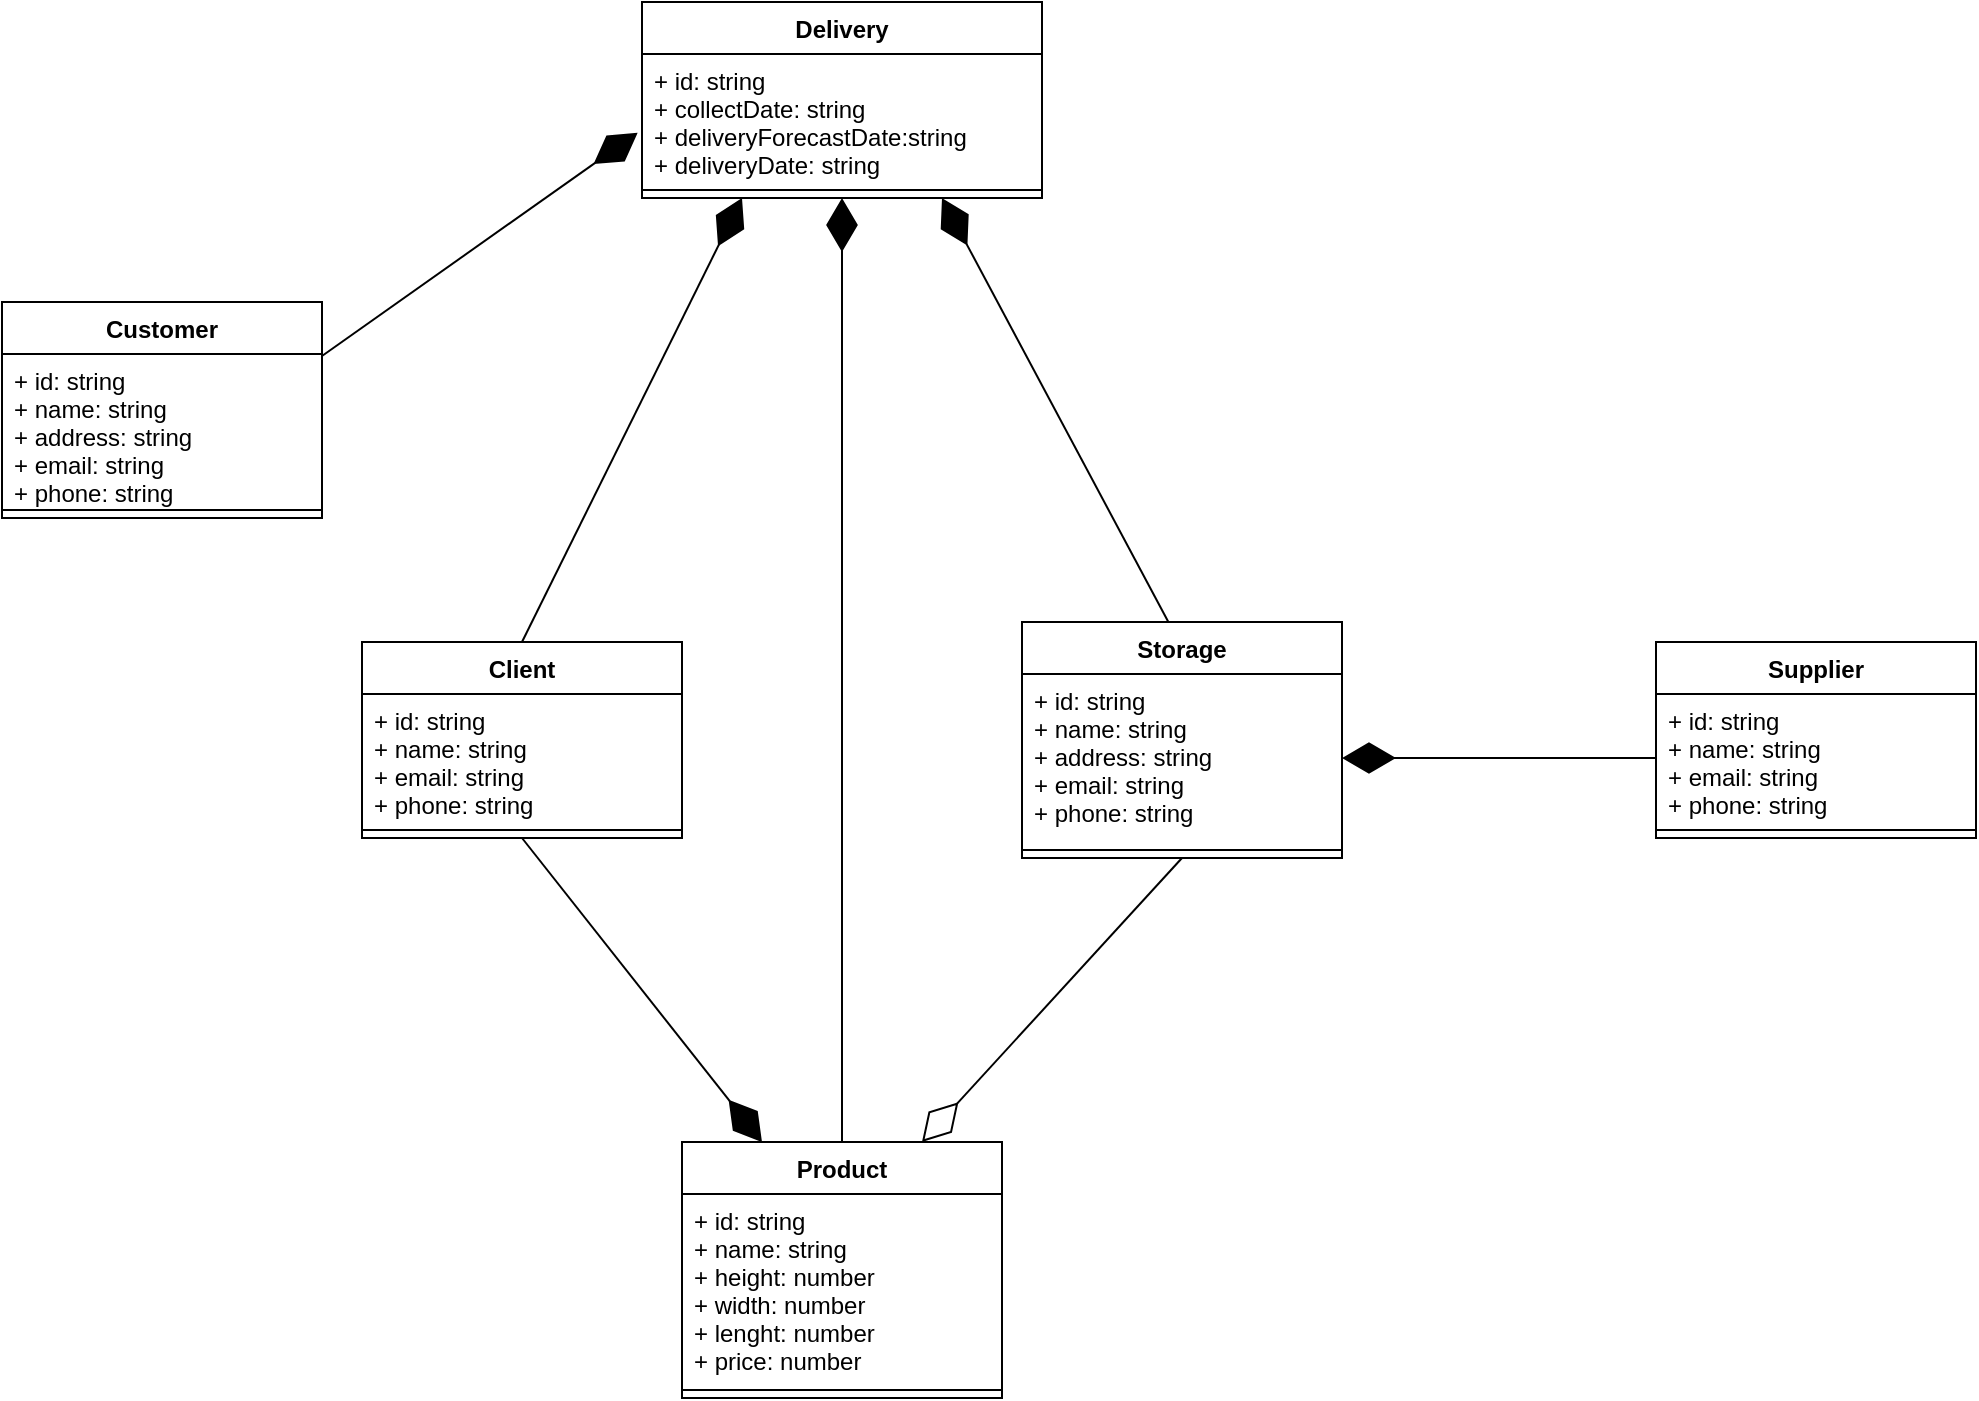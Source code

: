 <mxfile version="18.0.7" type="device"><diagram id="Moy3XPFkBIOXcfnxiWET" name="Page-1"><mxGraphModel dx="2692" dy="2877" grid="1" gridSize="10" guides="1" tooltips="1" connect="1" arrows="1" fold="1" page="1" pageScale="1" pageWidth="827" pageHeight="1169" math="0" shadow="0"><root><mxCell id="0"/><mxCell id="1" parent="0"/><mxCell id="1jevYTBRrVdFR1VZX79b-1" value="Delivery" style="swimlane;fontStyle=1;align=center;verticalAlign=top;childLayout=stackLayout;horizontal=1;startSize=26;horizontalStack=0;resizeParent=1;resizeParentMax=0;resizeLast=0;collapsible=1;marginBottom=0;" parent="1" vertex="1"><mxGeometry x="-920" y="-2150" width="200" height="98" as="geometry"/></mxCell><mxCell id="1jevYTBRrVdFR1VZX79b-2" value="+ id: string&#10;+ collectDate: string&#10;+ deliveryForecastDate:string&#10;+ deliveryDate: string&#10;" style="text;strokeColor=none;fillColor=none;align=left;verticalAlign=top;spacingLeft=4;spacingRight=4;overflow=hidden;rotatable=0;points=[[0,0.5],[1,0.5]];portConstraint=eastwest;" parent="1jevYTBRrVdFR1VZX79b-1" vertex="1"><mxGeometry y="26" width="200" height="64" as="geometry"/></mxCell><mxCell id="1jevYTBRrVdFR1VZX79b-3" value="" style="line;strokeWidth=1;fillColor=none;align=left;verticalAlign=middle;spacingTop=-1;spacingLeft=3;spacingRight=3;rotatable=0;labelPosition=right;points=[];portConstraint=eastwest;" parent="1jevYTBRrVdFR1VZX79b-1" vertex="1"><mxGeometry y="90" width="200" height="8" as="geometry"/></mxCell><mxCell id="1jevYTBRrVdFR1VZX79b-4" value="Client" style="swimlane;fontStyle=1;align=center;verticalAlign=top;childLayout=stackLayout;horizontal=1;startSize=26;horizontalStack=0;resizeParent=1;resizeParentMax=0;resizeLast=0;collapsible=1;marginBottom=0;" parent="1" vertex="1"><mxGeometry x="-1060" y="-1830" width="160" height="98" as="geometry"/></mxCell><mxCell id="1jevYTBRrVdFR1VZX79b-5" value="+ id: string&#10;+ name: string&#10;+ email: string&#10;+ phone: string" style="text;strokeColor=none;fillColor=none;align=left;verticalAlign=top;spacingLeft=4;spacingRight=4;overflow=hidden;rotatable=0;points=[[0,0.5],[1,0.5]];portConstraint=eastwest;" parent="1jevYTBRrVdFR1VZX79b-4" vertex="1"><mxGeometry y="26" width="160" height="64" as="geometry"/></mxCell><mxCell id="1jevYTBRrVdFR1VZX79b-6" value="" style="line;strokeWidth=1;fillColor=none;align=left;verticalAlign=middle;spacingTop=-1;spacingLeft=3;spacingRight=3;rotatable=0;labelPosition=right;points=[];portConstraint=eastwest;" parent="1jevYTBRrVdFR1VZX79b-4" vertex="1"><mxGeometry y="90" width="160" height="8" as="geometry"/></mxCell><mxCell id="1jevYTBRrVdFR1VZX79b-7" value="Customer" style="swimlane;fontStyle=1;align=center;verticalAlign=top;childLayout=stackLayout;horizontal=1;startSize=26;horizontalStack=0;resizeParent=1;resizeParentMax=0;resizeLast=0;collapsible=1;marginBottom=0;" parent="1" vertex="1"><mxGeometry x="-1240" y="-2000" width="160" height="108" as="geometry"/></mxCell><mxCell id="1jevYTBRrVdFR1VZX79b-8" value="+ id: string&#10;+ name: string&#10;+ address: string&#10;+ email: string&#10;+ phone: string" style="text;strokeColor=none;fillColor=none;align=left;verticalAlign=top;spacingLeft=4;spacingRight=4;overflow=hidden;rotatable=0;points=[[0,0.5],[1,0.5]];portConstraint=eastwest;" parent="1jevYTBRrVdFR1VZX79b-7" vertex="1"><mxGeometry y="26" width="160" height="74" as="geometry"/></mxCell><mxCell id="1jevYTBRrVdFR1VZX79b-9" value="" style="line;strokeWidth=1;fillColor=none;align=left;verticalAlign=middle;spacingTop=-1;spacingLeft=3;spacingRight=3;rotatable=0;labelPosition=right;points=[];portConstraint=eastwest;" parent="1jevYTBRrVdFR1VZX79b-7" vertex="1"><mxGeometry y="100" width="160" height="8" as="geometry"/></mxCell><mxCell id="1jevYTBRrVdFR1VZX79b-10" value="Storage" style="swimlane;fontStyle=1;align=center;verticalAlign=top;childLayout=stackLayout;horizontal=1;startSize=26;horizontalStack=0;resizeParent=1;resizeParentMax=0;resizeLast=0;collapsible=1;marginBottom=0;" parent="1" vertex="1"><mxGeometry x="-730" y="-1840" width="160" height="118" as="geometry"/></mxCell><mxCell id="1jevYTBRrVdFR1VZX79b-11" value="+ id: string&#10;+ name: string&#10;+ address: string&#10;+ email: string&#10;+ phone: string" style="text;strokeColor=none;fillColor=none;align=left;verticalAlign=top;spacingLeft=4;spacingRight=4;overflow=hidden;rotatable=0;points=[[0,0.5],[1,0.5]];portConstraint=eastwest;" parent="1jevYTBRrVdFR1VZX79b-10" vertex="1"><mxGeometry y="26" width="160" height="84" as="geometry"/></mxCell><mxCell id="1jevYTBRrVdFR1VZX79b-12" value="" style="line;strokeWidth=1;fillColor=none;align=left;verticalAlign=middle;spacingTop=-1;spacingLeft=3;spacingRight=3;rotatable=0;labelPosition=right;points=[];portConstraint=eastwest;" parent="1jevYTBRrVdFR1VZX79b-10" vertex="1"><mxGeometry y="110" width="160" height="8" as="geometry"/></mxCell><mxCell id="1jevYTBRrVdFR1VZX79b-13" value="Supplier" style="swimlane;fontStyle=1;align=center;verticalAlign=top;childLayout=stackLayout;horizontal=1;startSize=26;horizontalStack=0;resizeParent=1;resizeParentMax=0;resizeLast=0;collapsible=1;marginBottom=0;" parent="1" vertex="1"><mxGeometry x="-413" y="-1830" width="160" height="98" as="geometry"/></mxCell><mxCell id="1jevYTBRrVdFR1VZX79b-14" value="+ id: string&#10;+ name: string&#10;+ email: string&#10;+ phone: string" style="text;strokeColor=none;fillColor=none;align=left;verticalAlign=top;spacingLeft=4;spacingRight=4;overflow=hidden;rotatable=0;points=[[0,0.5],[1,0.5]];portConstraint=eastwest;" parent="1jevYTBRrVdFR1VZX79b-13" vertex="1"><mxGeometry y="26" width="160" height="64" as="geometry"/></mxCell><mxCell id="1jevYTBRrVdFR1VZX79b-15" value="" style="line;strokeWidth=1;fillColor=none;align=left;verticalAlign=middle;spacingTop=-1;spacingLeft=3;spacingRight=3;rotatable=0;labelPosition=right;points=[];portConstraint=eastwest;" parent="1jevYTBRrVdFR1VZX79b-13" vertex="1"><mxGeometry y="90" width="160" height="8" as="geometry"/></mxCell><mxCell id="1jevYTBRrVdFR1VZX79b-16" value="Product" style="swimlane;fontStyle=1;align=center;verticalAlign=top;childLayout=stackLayout;horizontal=1;startSize=26;horizontalStack=0;resizeParent=1;resizeParentMax=0;resizeLast=0;collapsible=1;marginBottom=0;" parent="1" vertex="1"><mxGeometry x="-900" y="-1580" width="160" height="128" as="geometry"/></mxCell><mxCell id="1jevYTBRrVdFR1VZX79b-17" value="+ id: string&#10;+ name: string&#10;+ height: number&#10;+ width: number&#10;+ lenght: number&#10;+ price: number" style="text;strokeColor=none;fillColor=none;align=left;verticalAlign=top;spacingLeft=4;spacingRight=4;overflow=hidden;rotatable=0;points=[[0,0.5],[1,0.5]];portConstraint=eastwest;" parent="1jevYTBRrVdFR1VZX79b-16" vertex="1"><mxGeometry y="26" width="160" height="94" as="geometry"/></mxCell><mxCell id="1jevYTBRrVdFR1VZX79b-18" value="" style="line;strokeWidth=1;fillColor=none;align=left;verticalAlign=middle;spacingTop=-1;spacingLeft=3;spacingRight=3;rotatable=0;labelPosition=right;points=[];portConstraint=eastwest;" parent="1jevYTBRrVdFR1VZX79b-16" vertex="1"><mxGeometry y="120" width="160" height="8" as="geometry"/></mxCell><mxCell id="_0SUqT_6v8pPe9wf4707-5" value="" style="endArrow=diamondThin;endFill=0;endSize=24;html=1;rounded=0;entryX=0.75;entryY=0;entryDx=0;entryDy=0;exitX=0.5;exitY=1;exitDx=0;exitDy=0;" parent="1" source="1jevYTBRrVdFR1VZX79b-10" target="1jevYTBRrVdFR1VZX79b-16" edge="1"><mxGeometry width="160" relative="1" as="geometry"><mxPoint x="-1330" y="-1840" as="sourcePoint"/><mxPoint x="-1170" y="-1840" as="targetPoint"/></mxGeometry></mxCell><mxCell id="_0SUqT_6v8pPe9wf4707-8" value="" style="endArrow=diamondThin;endFill=1;endSize=24;html=1;rounded=0;entryX=0.5;entryY=1;entryDx=0;entryDy=0;exitX=0.5;exitY=0;exitDx=0;exitDy=0;" parent="1" source="1jevYTBRrVdFR1VZX79b-16" target="1jevYTBRrVdFR1VZX79b-1" edge="1"><mxGeometry width="160" relative="1" as="geometry"><mxPoint x="-890" y="-1930" as="sourcePoint"/><mxPoint x="-730" y="-1930" as="targetPoint"/></mxGeometry></mxCell><mxCell id="_0SUqT_6v8pPe9wf4707-9" value="" style="endArrow=diamondThin;endFill=1;endSize=24;html=1;rounded=0;entryX=-0.011;entryY=0.616;entryDx=0;entryDy=0;exitX=1;exitY=0.25;exitDx=0;exitDy=0;entryPerimeter=0;" parent="1" source="1jevYTBRrVdFR1VZX79b-7" target="1jevYTBRrVdFR1VZX79b-2" edge="1"><mxGeometry width="160" relative="1" as="geometry"><mxPoint x="-1080" y="-2000" as="sourcePoint"/><mxPoint x="-920" y="-2000" as="targetPoint"/></mxGeometry></mxCell><mxCell id="_0SUqT_6v8pPe9wf4707-13" value="" style="endArrow=diamondThin;endFill=1;endSize=24;html=1;rounded=0;entryX=0.25;entryY=1;entryDx=0;entryDy=0;exitX=0.5;exitY=0;exitDx=0;exitDy=0;" parent="1" source="1jevYTBRrVdFR1VZX79b-4" target="1jevYTBRrVdFR1VZX79b-1" edge="1"><mxGeometry width="160" relative="1" as="geometry"><mxPoint x="-1070" y="-1970" as="sourcePoint"/><mxPoint x="-910" y="-1970" as="targetPoint"/></mxGeometry></mxCell><mxCell id="_0SUqT_6v8pPe9wf4707-14" value="" style="endArrow=diamondThin;endFill=1;endSize=24;html=1;rounded=0;entryX=0.75;entryY=1;entryDx=0;entryDy=0;exitX=0.457;exitY=-0.001;exitDx=0;exitDy=0;exitPerimeter=0;" parent="1" source="1jevYTBRrVdFR1VZX79b-10" target="1jevYTBRrVdFR1VZX79b-1" edge="1"><mxGeometry width="160" relative="1" as="geometry"><mxPoint x="-740" y="-1940" as="sourcePoint"/><mxPoint x="-580" y="-1940" as="targetPoint"/></mxGeometry></mxCell><mxCell id="yUGkKtGU8gCohiBpL38B-1" value="" style="endArrow=diamondThin;endFill=1;endSize=24;html=1;rounded=0;exitX=0.5;exitY=1;exitDx=0;exitDy=0;entryX=0.25;entryY=0;entryDx=0;entryDy=0;" parent="1" source="1jevYTBRrVdFR1VZX79b-4" target="1jevYTBRrVdFR1VZX79b-16" edge="1"><mxGeometry width="160" relative="1" as="geometry"><mxPoint x="-990" y="-1690" as="sourcePoint"/><mxPoint x="-830" y="-1690" as="targetPoint"/></mxGeometry></mxCell><mxCell id="n_2kWpmddS6loUhg6tw3-2" value="" style="endArrow=diamondThin;endFill=1;endSize=24;html=1;rounded=0;entryX=1;entryY=0.5;entryDx=0;entryDy=0;exitX=0;exitY=0.5;exitDx=0;exitDy=0;" edge="1" parent="1" source="1jevYTBRrVdFR1VZX79b-14" target="1jevYTBRrVdFR1VZX79b-11"><mxGeometry width="160" relative="1" as="geometry"><mxPoint x="-440" y="-1580" as="sourcePoint"/><mxPoint x="-540" y="-1700" as="targetPoint"/></mxGeometry></mxCell></root></mxGraphModel></diagram></mxfile>